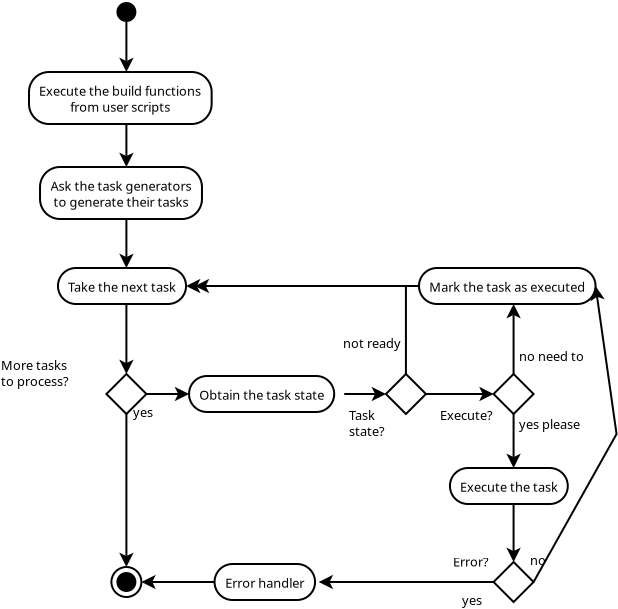 <?xml version="1.0" encoding="UTF-8"?>
<dia:diagram xmlns:dia="http://www.lysator.liu.se/~alla/dia/">
  <dia:layer name="Fondo" visible="true" active="true">
	<dia:object type="UML - State Term" version="0" id="O0">
	  <dia:attribute name="obj_pos">
		<dia:point val="21.52,2.9"/>
	  </dia:attribute>
	  <dia:attribute name="obj_bb">
		<dia:rectangle val="21.47,2.85;22.57,3.95"/>
	  </dia:attribute>
	  <dia:attribute name="meta">
		<dia:composite type="dict"/>
	  </dia:attribute>
	  <dia:attribute name="elem_corner">
		<dia:point val="21.52,2.9"/>
	  </dia:attribute>
	  <dia:attribute name="elem_width">
		<dia:real val="1"/>
	  </dia:attribute>
	  <dia:attribute name="elem_height">
		<dia:real val="1"/>
	  </dia:attribute>
	  <dia:attribute name="line_colour">
		<dia:color val="#000000"/>
	  </dia:attribute>
	  <dia:attribute name="fill_colour">
		<dia:color val="#ffffff"/>
	  </dia:attribute>
	  <dia:attribute name="is_final">
		<dia:boolean val="false"/>
	  </dia:attribute>
	</dia:object>
	<dia:object type="UML - State Term" version="0" id="O1">
	  <dia:attribute name="obj_pos">
		<dia:point val="21.27,31.15"/>
	  </dia:attribute>
	  <dia:attribute name="obj_bb">
		<dia:rectangle val="21.22,31.1;22.82,32.7"/>
	  </dia:attribute>
	  <dia:attribute name="meta">
		<dia:composite type="dict"/>
	  </dia:attribute>
	  <dia:attribute name="elem_corner">
		<dia:point val="21.27,31.15"/>
	  </dia:attribute>
	  <dia:attribute name="elem_width">
		<dia:real val="1.5"/>
	  </dia:attribute>
	  <dia:attribute name="elem_height">
		<dia:real val="1.5"/>
	  </dia:attribute>
	  <dia:attribute name="line_colour">
		<dia:color val="#000000"/>
	  </dia:attribute>
	  <dia:attribute name="fill_colour">
		<dia:color val="#ffffff"/>
	  </dia:attribute>
	  <dia:attribute name="is_final">
		<dia:boolean val="true"/>
	  </dia:attribute>
	</dia:object>
	<dia:object type="UML - Activity" version="0" id="O2">
	  <dia:attribute name="obj_pos">
		<dia:point val="17.15,6.4"/>
	  </dia:attribute>
	  <dia:attribute name="obj_bb">
		<dia:rectangle val="17.1,6.35;26.94,9.05"/>
	  </dia:attribute>
	  <dia:attribute name="meta">
		<dia:composite type="dict"/>
	  </dia:attribute>
	  <dia:attribute name="elem_corner">
		<dia:point val="17.15,6.4"/>
	  </dia:attribute>
	  <dia:attribute name="elem_width">
		<dia:real val="9.74"/>
	  </dia:attribute>
	  <dia:attribute name="elem_height">
		<dia:real val="2.6"/>
	  </dia:attribute>
	  <dia:attribute name="line_colour">
		<dia:color val="#000000"/>
	  </dia:attribute>
	  <dia:attribute name="fill_colour">
		<dia:color val="#ffffff"/>
	  </dia:attribute>
	  <dia:attribute name="text">
		<dia:composite type="text">
		  <dia:attribute name="string">
			<dia:string>#Execute the build functions
from user scripts#</dia:string>
		  </dia:attribute>
		  <dia:attribute name="font">
			<dia:font family="sans" style="0" name="Helvetica"/>
		  </dia:attribute>
		  <dia:attribute name="height">
			<dia:real val="0.8"/>
		  </dia:attribute>
		  <dia:attribute name="pos">
			<dia:point val="22.02,7.495"/>
		  </dia:attribute>
		  <dia:attribute name="color">
			<dia:color val="#000000"/>
		  </dia:attribute>
		  <dia:attribute name="alignment">
			<dia:enum val="1"/>
		  </dia:attribute>
		</dia:composite>
	  </dia:attribute>
	</dia:object>
	<dia:object type="UML - Activity" version="0" id="O3">
	  <dia:attribute name="obj_pos">
		<dia:point val="17.701,11.15"/>
	  </dia:attribute>
	  <dia:attribute name="obj_bb">
		<dia:rectangle val="17.651,11.1;26.389,13.8"/>
	  </dia:attribute>
	  <dia:attribute name="meta">
		<dia:composite type="dict"/>
	  </dia:attribute>
	  <dia:attribute name="elem_corner">
		<dia:point val="17.701,11.15"/>
	  </dia:attribute>
	  <dia:attribute name="elem_width">
		<dia:real val="8.637"/>
	  </dia:attribute>
	  <dia:attribute name="elem_height">
		<dia:real val="2.6"/>
	  </dia:attribute>
	  <dia:attribute name="line_colour">
		<dia:color val="#000000"/>
	  </dia:attribute>
	  <dia:attribute name="fill_colour">
		<dia:color val="#ffffff"/>
	  </dia:attribute>
	  <dia:attribute name="text">
		<dia:composite type="text">
		  <dia:attribute name="string">
			<dia:string>#Ask the task generators
to generate their tasks#</dia:string>
		  </dia:attribute>
		  <dia:attribute name="font">
			<dia:font family="sans" style="0" name="Helvetica"/>
		  </dia:attribute>
		  <dia:attribute name="height">
			<dia:real val="0.8"/>
		  </dia:attribute>
		  <dia:attribute name="pos">
			<dia:point val="22.02,12.245"/>
		  </dia:attribute>
		  <dia:attribute name="color">
			<dia:color val="#000000"/>
		  </dia:attribute>
		  <dia:attribute name="alignment">
			<dia:enum val="1"/>
		  </dia:attribute>
		</dia:composite>
	  </dia:attribute>
	</dia:object>
	<dia:object type="UML - Activity" version="0" id="O4">
	  <dia:attribute name="obj_pos">
		<dia:point val="18.598,16.2"/>
	  </dia:attribute>
	  <dia:attribute name="obj_bb">
		<dia:rectangle val="18.547,16.15;25.492,18.05"/>
	  </dia:attribute>
	  <dia:attribute name="meta">
		<dia:composite type="dict"/>
	  </dia:attribute>
	  <dia:attribute name="elem_corner">
		<dia:point val="18.598,16.2"/>
	  </dia:attribute>
	  <dia:attribute name="elem_width">
		<dia:real val="6.845"/>
	  </dia:attribute>
	  <dia:attribute name="elem_height">
		<dia:real val="1.8"/>
	  </dia:attribute>
	  <dia:attribute name="line_colour">
		<dia:color val="#000000"/>
	  </dia:attribute>
	  <dia:attribute name="fill_colour">
		<dia:color val="#ffffff"/>
	  </dia:attribute>
	  <dia:attribute name="text">
		<dia:composite type="text">
		  <dia:attribute name="string">
			<dia:string>#Take the next task#</dia:string>
		  </dia:attribute>
		  <dia:attribute name="font">
			<dia:font family="sans" style="0" name="Helvetica"/>
		  </dia:attribute>
		  <dia:attribute name="height">
			<dia:real val="0.8"/>
		  </dia:attribute>
		  <dia:attribute name="pos">
			<dia:point val="22.02,17.295"/>
		  </dia:attribute>
		  <dia:attribute name="color">
			<dia:color val="#000000"/>
		  </dia:attribute>
		  <dia:attribute name="alignment">
			<dia:enum val="1"/>
		  </dia:attribute>
		</dia:composite>
	  </dia:attribute>
	</dia:object>
	<dia:object type="UML - Branch" version="0" id="O5">
	  <dia:attribute name="obj_pos">
		<dia:point val="21.02,21.5"/>
	  </dia:attribute>
	  <dia:attribute name="obj_bb">
		<dia:rectangle val="20.949,21.429;23.091,23.571"/>
	  </dia:attribute>
	  <dia:attribute name="meta">
		<dia:composite type="dict"/>
	  </dia:attribute>
	  <dia:attribute name="elem_corner">
		<dia:point val="21.02,21.5"/>
	  </dia:attribute>
	  <dia:attribute name="elem_width">
		<dia:real val="2"/>
	  </dia:attribute>
	  <dia:attribute name="elem_height">
		<dia:real val="2"/>
	  </dia:attribute>
	  <dia:attribute name="line_colour">
		<dia:color val="#000000"/>
	  </dia:attribute>
	  <dia:attribute name="fill_colour">
		<dia:color val="#ffffff"/>
	  </dia:attribute>
	</dia:object>
	<dia:object type="UML - Activity" version="0" id="O6">
	  <dia:attribute name="obj_pos">
		<dia:point val="25.152,21.6"/>
	  </dia:attribute>
	  <dia:attribute name="obj_bb">
		<dia:rectangle val="25.102,21.55;32.962,23.45"/>
	  </dia:attribute>
	  <dia:attribute name="meta">
		<dia:composite type="dict"/>
	  </dia:attribute>
	  <dia:attribute name="elem_corner">
		<dia:point val="25.152,21.6"/>
	  </dia:attribute>
	  <dia:attribute name="elem_width">
		<dia:real val="7.76"/>
	  </dia:attribute>
	  <dia:attribute name="elem_height">
		<dia:real val="1.8"/>
	  </dia:attribute>
	  <dia:attribute name="line_colour">
		<dia:color val="#000000"/>
	  </dia:attribute>
	  <dia:attribute name="fill_colour">
		<dia:color val="#ffffff"/>
	  </dia:attribute>
	  <dia:attribute name="text">
		<dia:composite type="text">
		  <dia:attribute name="string">
			<dia:string>#Obtain the task state#</dia:string>
		  </dia:attribute>
		  <dia:attribute name="font">
			<dia:font family="sans" style="0" name="Helvetica"/>
		  </dia:attribute>
		  <dia:attribute name="height">
			<dia:real val="0.8"/>
		  </dia:attribute>
		  <dia:attribute name="pos">
			<dia:point val="29.032,22.695"/>
		  </dia:attribute>
		  <dia:attribute name="color">
			<dia:color val="#000000"/>
		  </dia:attribute>
		  <dia:attribute name="alignment">
			<dia:enum val="1"/>
		  </dia:attribute>
		</dia:composite>
	  </dia:attribute>
	</dia:object>
	<dia:object type="UML - Branch" version="0" id="O7">
	  <dia:attribute name="obj_pos">
		<dia:point val="34.996,21.5"/>
	  </dia:attribute>
	  <dia:attribute name="obj_bb">
		<dia:rectangle val="34.925,21.429;37.066,23.571"/>
	  </dia:attribute>
	  <dia:attribute name="meta">
		<dia:composite type="dict"/>
	  </dia:attribute>
	  <dia:attribute name="elem_corner">
		<dia:point val="34.996,21.5"/>
	  </dia:attribute>
	  <dia:attribute name="elem_width">
		<dia:real val="2"/>
	  </dia:attribute>
	  <dia:attribute name="elem_height">
		<dia:real val="2"/>
	  </dia:attribute>
	  <dia:attribute name="line_colour">
		<dia:color val="#000000"/>
	  </dia:attribute>
	  <dia:attribute name="fill_colour">
		<dia:color val="#ffffff"/>
	  </dia:attribute>
	</dia:object>
	<dia:object type="Standard - Text" version="1" id="O8">
	  <dia:attribute name="obj_pos">
		<dia:point val="32.85,20.2"/>
	  </dia:attribute>
	  <dia:attribute name="obj_bb">
		<dia:rectangle val="32.85,19.605;35.922,20.352"/>
	  </dia:attribute>
	  <dia:attribute name="text">
		<dia:composite type="text">
		  <dia:attribute name="string">
			<dia:string>#not ready#</dia:string>
		  </dia:attribute>
		  <dia:attribute name="font">
			<dia:font family="sans" style="0" name="Helvetica"/>
		  </dia:attribute>
		  <dia:attribute name="height">
			<dia:real val="0.8"/>
		  </dia:attribute>
		  <dia:attribute name="pos">
			<dia:point val="32.85,20.2"/>
		  </dia:attribute>
		  <dia:attribute name="color">
			<dia:color val="#000000"/>
		  </dia:attribute>
		  <dia:attribute name="alignment">
			<dia:enum val="0"/>
		  </dia:attribute>
		</dia:composite>
	  </dia:attribute>
	  <dia:attribute name="valign">
		<dia:enum val="3"/>
	  </dia:attribute>
	</dia:object>
	<dia:object type="UML - Activity" version="0" id="O9">
	  <dia:attribute name="obj_pos">
		<dia:point val="36.65,16.2"/>
	  </dia:attribute>
	  <dia:attribute name="obj_bb">
		<dia:rectangle val="36.6,16.15;46.157,18.05"/>
	  </dia:attribute>
	  <dia:attribute name="meta">
		<dia:composite type="dict"/>
	  </dia:attribute>
	  <dia:attribute name="elem_corner">
		<dia:point val="36.65,16.2"/>
	  </dia:attribute>
	  <dia:attribute name="elem_width">
		<dia:real val="9.457"/>
	  </dia:attribute>
	  <dia:attribute name="elem_height">
		<dia:real val="1.8"/>
	  </dia:attribute>
	  <dia:attribute name="line_colour">
		<dia:color val="#000000"/>
	  </dia:attribute>
	  <dia:attribute name="fill_colour">
		<dia:color val="#ffffff"/>
	  </dia:attribute>
	  <dia:attribute name="text">
		<dia:composite type="text">
		  <dia:attribute name="string">
			<dia:string>#Mark the task as executed#</dia:string>
		  </dia:attribute>
		  <dia:attribute name="font">
			<dia:font family="sans" style="0" name="Helvetica"/>
		  </dia:attribute>
		  <dia:attribute name="height">
			<dia:real val="0.8"/>
		  </dia:attribute>
		  <dia:attribute name="pos">
			<dia:point val="41.379,17.295"/>
		  </dia:attribute>
		  <dia:attribute name="color">
			<dia:color val="#000000"/>
		  </dia:attribute>
		  <dia:attribute name="alignment">
			<dia:enum val="1"/>
		  </dia:attribute>
		</dia:composite>
	  </dia:attribute>
	</dia:object>
	<dia:object type="UML - Branch" version="0" id="O10">
	  <dia:attribute name="obj_pos">
		<dia:point val="40.379,21.5"/>
	  </dia:attribute>
	  <dia:attribute name="obj_bb">
		<dia:rectangle val="40.308,21.429;42.45,23.571"/>
	  </dia:attribute>
	  <dia:attribute name="meta">
		<dia:composite type="dict"/>
	  </dia:attribute>
	  <dia:attribute name="elem_corner">
		<dia:point val="40.379,21.5"/>
	  </dia:attribute>
	  <dia:attribute name="elem_width">
		<dia:real val="2"/>
	  </dia:attribute>
	  <dia:attribute name="elem_height">
		<dia:real val="2"/>
	  </dia:attribute>
	  <dia:attribute name="line_colour">
		<dia:color val="#000000"/>
	  </dia:attribute>
	  <dia:attribute name="fill_colour">
		<dia:color val="#ffffff"/>
	  </dia:attribute>
	</dia:object>
	<dia:object type="UML - Activity" version="0" id="O11">
	  <dia:attribute name="obj_pos">
		<dia:point val="38.197,26.2"/>
	  </dia:attribute>
	  <dia:attribute name="obj_bb">
		<dia:rectangle val="38.148,26.15;44.61,28.05"/>
	  </dia:attribute>
	  <dia:attribute name="meta">
		<dia:composite type="dict"/>
	  </dia:attribute>
	  <dia:attribute name="elem_corner">
		<dia:point val="38.197,26.2"/>
	  </dia:attribute>
	  <dia:attribute name="elem_width">
		<dia:real val="6.362"/>
	  </dia:attribute>
	  <dia:attribute name="elem_height">
		<dia:real val="1.8"/>
	  </dia:attribute>
	  <dia:attribute name="line_colour">
		<dia:color val="#000000"/>
	  </dia:attribute>
	  <dia:attribute name="fill_colour">
		<dia:color val="#ffffff"/>
	  </dia:attribute>
	  <dia:attribute name="text">
		<dia:composite type="text">
		  <dia:attribute name="string">
			<dia:string>#Execute the task#</dia:string>
		  </dia:attribute>
		  <dia:attribute name="font">
			<dia:font family="sans" style="0" name="Helvetica"/>
		  </dia:attribute>
		  <dia:attribute name="height">
			<dia:real val="0.8"/>
		  </dia:attribute>
		  <dia:attribute name="pos">
			<dia:point val="41.379,27.295"/>
		  </dia:attribute>
		  <dia:attribute name="color">
			<dia:color val="#000000"/>
		  </dia:attribute>
		  <dia:attribute name="alignment">
			<dia:enum val="1"/>
		  </dia:attribute>
		</dia:composite>
	  </dia:attribute>
	</dia:object>
	<dia:object type="UML - Branch" version="0" id="O12">
	  <dia:attribute name="obj_pos">
		<dia:point val="40.379,30.9"/>
	  </dia:attribute>
	  <dia:attribute name="obj_bb">
		<dia:rectangle val="40.308,30.829;42.45,32.971"/>
	  </dia:attribute>
	  <dia:attribute name="meta">
		<dia:composite type="dict"/>
	  </dia:attribute>
	  <dia:attribute name="elem_corner">
		<dia:point val="40.379,30.9"/>
	  </dia:attribute>
	  <dia:attribute name="elem_width">
		<dia:real val="2"/>
	  </dia:attribute>
	  <dia:attribute name="elem_height">
		<dia:real val="2"/>
	  </dia:attribute>
	  <dia:attribute name="line_colour">
		<dia:color val="#000000"/>
	  </dia:attribute>
	  <dia:attribute name="fill_colour">
		<dia:color val="#ffffff"/>
	  </dia:attribute>
	</dia:object>
	<dia:object type="UML - Activity" version="0" id="O13">
	  <dia:attribute name="obj_pos">
		<dia:point val="26.428,31"/>
	  </dia:attribute>
	  <dia:attribute name="obj_bb">
		<dia:rectangle val="26.378,30.95;31.686,32.85"/>
	  </dia:attribute>
	  <dia:attribute name="meta">
		<dia:composite type="dict"/>
	  </dia:attribute>
	  <dia:attribute name="elem_corner">
		<dia:point val="26.428,31"/>
	  </dia:attribute>
	  <dia:attribute name="elem_width">
		<dia:real val="5.208"/>
	  </dia:attribute>
	  <dia:attribute name="elem_height">
		<dia:real val="1.8"/>
	  </dia:attribute>
	  <dia:attribute name="line_colour">
		<dia:color val="#000000"/>
	  </dia:attribute>
	  <dia:attribute name="fill_colour">
		<dia:color val="#ffffff"/>
	  </dia:attribute>
	  <dia:attribute name="text">
		<dia:composite type="text">
		  <dia:attribute name="string">
			<dia:string>#Error handler#</dia:string>
		  </dia:attribute>
		  <dia:attribute name="font">
			<dia:font family="sans" style="0" name="Helvetica"/>
		  </dia:attribute>
		  <dia:attribute name="height">
			<dia:real val="0.8"/>
		  </dia:attribute>
		  <dia:attribute name="pos">
			<dia:point val="29.032,32.095"/>
		  </dia:attribute>
		  <dia:attribute name="color">
			<dia:color val="#000000"/>
		  </dia:attribute>
		  <dia:attribute name="alignment">
			<dia:enum val="1"/>
		  </dia:attribute>
		</dia:composite>
	  </dia:attribute>
	</dia:object>
	<dia:object type="Standard - Text" version="1" id="O14">
	  <dia:attribute name="obj_pos">
		<dia:point val="38.35,31.125"/>
	  </dia:attribute>
	  <dia:attribute name="obj_bb">
		<dia:rectangle val="38.35,30.53;40.25,31.277"/>
	  </dia:attribute>
	  <dia:attribute name="text">
		<dia:composite type="text">
		  <dia:attribute name="string">
			<dia:string>#Error?#</dia:string>
		  </dia:attribute>
		  <dia:attribute name="font">
			<dia:font family="sans" style="0" name="Helvetica"/>
		  </dia:attribute>
		  <dia:attribute name="height">
			<dia:real val="0.8"/>
		  </dia:attribute>
		  <dia:attribute name="pos">
			<dia:point val="38.35,31.125"/>
		  </dia:attribute>
		  <dia:attribute name="color">
			<dia:color val="#000000"/>
		  </dia:attribute>
		  <dia:attribute name="alignment">
			<dia:enum val="0"/>
		  </dia:attribute>
		</dia:composite>
	  </dia:attribute>
	  <dia:attribute name="valign">
		<dia:enum val="3"/>
	  </dia:attribute>
	</dia:object>
	<dia:object type="Standard - Line" version="0" id="O15">
	  <dia:attribute name="obj_pos">
		<dia:point val="22.02,3.9"/>
	  </dia:attribute>
	  <dia:attribute name="obj_bb">
		<dia:rectangle val="21.658,3.85;22.382,6.512"/>
	  </dia:attribute>
	  <dia:attribute name="conn_endpoints">
		<dia:point val="22.02,3.9"/>
		<dia:point val="22.02,6.4"/>
	  </dia:attribute>
	  <dia:attribute name="numcp">
		<dia:int val="1"/>
	  </dia:attribute>
	  <dia:attribute name="end_arrow">
		<dia:enum val="22"/>
	  </dia:attribute>
	  <dia:attribute name="end_arrow_length">
		<dia:real val="0.5"/>
	  </dia:attribute>
	  <dia:attribute name="end_arrow_width">
		<dia:real val="0.5"/>
	  </dia:attribute>
	  <dia:connections>
		<dia:connection handle="0" to="O0" connection="6"/>
		<dia:connection handle="1" to="O2" connection="1"/>
	  </dia:connections>
	</dia:object>
	<dia:object type="Standard - Line" version="0" id="O16">
	  <dia:attribute name="obj_pos">
		<dia:point val="22.02,9"/>
	  </dia:attribute>
	  <dia:attribute name="obj_bb">
		<dia:rectangle val="21.658,8.95;22.382,11.262"/>
	  </dia:attribute>
	  <dia:attribute name="conn_endpoints">
		<dia:point val="22.02,9"/>
		<dia:point val="22.02,11.15"/>
	  </dia:attribute>
	  <dia:attribute name="numcp">
		<dia:int val="1"/>
	  </dia:attribute>
	  <dia:attribute name="end_arrow">
		<dia:enum val="22"/>
	  </dia:attribute>
	  <dia:attribute name="end_arrow_length">
		<dia:real val="0.5"/>
	  </dia:attribute>
	  <dia:attribute name="end_arrow_width">
		<dia:real val="0.5"/>
	  </dia:attribute>
	  <dia:connections>
		<dia:connection handle="0" to="O2" connection="6"/>
		<dia:connection handle="1" to="O3" connection="1"/>
	  </dia:connections>
	</dia:object>
	<dia:object type="Standard - Line" version="0" id="O17">
	  <dia:attribute name="obj_pos">
		<dia:point val="22.02,13.75"/>
	  </dia:attribute>
	  <dia:attribute name="obj_bb">
		<dia:rectangle val="21.658,13.7;22.382,16.312"/>
	  </dia:attribute>
	  <dia:attribute name="conn_endpoints">
		<dia:point val="22.02,13.75"/>
		<dia:point val="22.02,16.2"/>
	  </dia:attribute>
	  <dia:attribute name="numcp">
		<dia:int val="1"/>
	  </dia:attribute>
	  <dia:attribute name="end_arrow">
		<dia:enum val="22"/>
	  </dia:attribute>
	  <dia:attribute name="end_arrow_length">
		<dia:real val="0.5"/>
	  </dia:attribute>
	  <dia:attribute name="end_arrow_width">
		<dia:real val="0.5"/>
	  </dia:attribute>
	  <dia:connections>
		<dia:connection handle="0" to="O3" connection="6"/>
		<dia:connection handle="1" to="O4" connection="1"/>
	  </dia:connections>
	</dia:object>
	<dia:object type="Standard - Line" version="0" id="O18">
	  <dia:attribute name="obj_pos">
		<dia:point val="22.02,18"/>
	  </dia:attribute>
	  <dia:attribute name="obj_bb">
		<dia:rectangle val="21.658,17.95;22.382,21.612"/>
	  </dia:attribute>
	  <dia:attribute name="conn_endpoints">
		<dia:point val="22.02,18"/>
		<dia:point val="22.02,21.5"/>
	  </dia:attribute>
	  <dia:attribute name="numcp">
		<dia:int val="1"/>
	  </dia:attribute>
	  <dia:attribute name="end_arrow">
		<dia:enum val="22"/>
	  </dia:attribute>
	  <dia:attribute name="end_arrow_length">
		<dia:real val="0.5"/>
	  </dia:attribute>
	  <dia:attribute name="end_arrow_width">
		<dia:real val="0.5"/>
	  </dia:attribute>
	  <dia:connections>
		<dia:connection handle="0" to="O4" connection="6"/>
		<dia:connection handle="1" to="O5" connection="1"/>
	  </dia:connections>
	</dia:object>
	<dia:object type="Standard - Line" version="0" id="O19">
	  <dia:attribute name="obj_pos">
		<dia:point val="23.02,22.5"/>
	  </dia:attribute>
	  <dia:attribute name="obj_bb">
		<dia:rectangle val="22.97,22.138;25.264,22.862"/>
	  </dia:attribute>
	  <dia:attribute name="conn_endpoints">
		<dia:point val="23.02,22.5"/>
		<dia:point val="25.152,22.5"/>
	  </dia:attribute>
	  <dia:attribute name="numcp">
		<dia:int val="1"/>
	  </dia:attribute>
	  <dia:attribute name="end_arrow">
		<dia:enum val="22"/>
	  </dia:attribute>
	  <dia:attribute name="end_arrow_length">
		<dia:real val="0.5"/>
	  </dia:attribute>
	  <dia:attribute name="end_arrow_width">
		<dia:real val="0.5"/>
	  </dia:attribute>
	  <dia:connections>
		<dia:connection handle="0" to="O5" connection="2"/>
		<dia:connection handle="1" to="O6" connection="3"/>
	  </dia:connections>
	</dia:object>
	<dia:object type="Standard - Line" version="0" id="O20">
	  <dia:attribute name="obj_pos">
		<dia:point val="22.02,23.5"/>
	  </dia:attribute>
	  <dia:attribute name="obj_bb">
		<dia:rectangle val="21.658,23.45;22.382,31.262"/>
	  </dia:attribute>
	  <dia:attribute name="conn_endpoints">
		<dia:point val="22.02,23.5"/>
		<dia:point val="22.02,31.15"/>
	  </dia:attribute>
	  <dia:attribute name="numcp">
		<dia:int val="1"/>
	  </dia:attribute>
	  <dia:attribute name="end_arrow">
		<dia:enum val="22"/>
	  </dia:attribute>
	  <dia:attribute name="end_arrow_length">
		<dia:real val="0.5"/>
	  </dia:attribute>
	  <dia:attribute name="end_arrow_width">
		<dia:real val="0.5"/>
	  </dia:attribute>
	  <dia:connections>
		<dia:connection handle="0" to="O5" connection="3"/>
		<dia:connection handle="1" to="O1" connection="1"/>
	  </dia:connections>
	</dia:object>
	<dia:object type="Standard - Text" version="1" id="O21">
	  <dia:attribute name="obj_pos">
		<dia:point val="15.75,21.3"/>
	  </dia:attribute>
	  <dia:attribute name="obj_bb">
		<dia:rectangle val="15.75,20.705;19.395,22.253"/>
	  </dia:attribute>
	  <dia:attribute name="text">
		<dia:composite type="text">
		  <dia:attribute name="string">
			<dia:string>#More tasks
to process?#</dia:string>
		  </dia:attribute>
		  <dia:attribute name="font">
			<dia:font family="sans" style="0" name="Helvetica"/>
		  </dia:attribute>
		  <dia:attribute name="height">
			<dia:real val="0.8"/>
		  </dia:attribute>
		  <dia:attribute name="pos">
			<dia:point val="15.75,21.3"/>
		  </dia:attribute>
		  <dia:attribute name="color">
			<dia:color val="#000000"/>
		  </dia:attribute>
		  <dia:attribute name="alignment">
			<dia:enum val="0"/>
		  </dia:attribute>
		</dia:composite>
	  </dia:attribute>
	  <dia:attribute name="valign">
		<dia:enum val="3"/>
	  </dia:attribute>
	</dia:object>
	<dia:object type="Standard - Text" version="1" id="O22">
	  <dia:attribute name="obj_pos">
		<dia:point val="22.35,23.65"/>
	  </dia:attribute>
	  <dia:attribute name="obj_bb">
		<dia:rectangle val="22.35,23.055;23.457,23.802"/>
	  </dia:attribute>
	  <dia:attribute name="text">
		<dia:composite type="text">
		  <dia:attribute name="string">
			<dia:string>#yes#</dia:string>
		  </dia:attribute>
		  <dia:attribute name="font">
			<dia:font family="sans" style="0" name="Helvetica"/>
		  </dia:attribute>
		  <dia:attribute name="height">
			<dia:real val="0.8"/>
		  </dia:attribute>
		  <dia:attribute name="pos">
			<dia:point val="22.35,23.65"/>
		  </dia:attribute>
		  <dia:attribute name="color">
			<dia:color val="#000000"/>
		  </dia:attribute>
		  <dia:attribute name="alignment">
			<dia:enum val="0"/>
		  </dia:attribute>
		</dia:composite>
	  </dia:attribute>
	  <dia:attribute name="valign">
		<dia:enum val="3"/>
	  </dia:attribute>
	</dia:object>
	<dia:object type="Standard - Text" version="1" id="O23">
	  <dia:attribute name="obj_pos">
		<dia:point val="33.15,23.8"/>
	  </dia:attribute>
	  <dia:attribute name="obj_bb">
		<dia:rectangle val="33.15,23.205;35.11,24.753"/>
	  </dia:attribute>
	  <dia:attribute name="text">
		<dia:composite type="text">
		  <dia:attribute name="string">
			<dia:string>#Task
state?#</dia:string>
		  </dia:attribute>
		  <dia:attribute name="font">
			<dia:font family="sans" style="0" name="Helvetica"/>
		  </dia:attribute>
		  <dia:attribute name="height">
			<dia:real val="0.8"/>
		  </dia:attribute>
		  <dia:attribute name="pos">
			<dia:point val="33.15,23.8"/>
		  </dia:attribute>
		  <dia:attribute name="color">
			<dia:color val="#000000"/>
		  </dia:attribute>
		  <dia:attribute name="alignment">
			<dia:enum val="0"/>
		  </dia:attribute>
		</dia:composite>
	  </dia:attribute>
	  <dia:attribute name="valign">
		<dia:enum val="3"/>
	  </dia:attribute>
	</dia:object>
	<dia:object type="Standard - Line" version="0" id="O24">
	  <dia:attribute name="obj_pos">
		<dia:point val="40.379,31.9"/>
	  </dia:attribute>
	  <dia:attribute name="obj_bb">
		<dia:rectangle val="31.524,31.538;40.429,32.262"/>
	  </dia:attribute>
	  <dia:attribute name="conn_endpoints">
		<dia:point val="40.379,31.9"/>
		<dia:point val="31.636,31.9"/>
	  </dia:attribute>
	  <dia:attribute name="numcp">
		<dia:int val="1"/>
	  </dia:attribute>
	  <dia:attribute name="end_arrow">
		<dia:enum val="22"/>
	  </dia:attribute>
	  <dia:attribute name="end_arrow_length">
		<dia:real val="0.5"/>
	  </dia:attribute>
	  <dia:attribute name="end_arrow_width">
		<dia:real val="0.5"/>
	  </dia:attribute>
	  <dia:connections>
		<dia:connection handle="0" to="O12" connection="0"/>
		<dia:connection handle="1" to="O13" connection="4"/>
	  </dia:connections>
	</dia:object>
	<dia:object type="Standard - Line" version="0" id="O25">
	  <dia:attribute name="obj_pos">
		<dia:point val="26.428,31.9"/>
	  </dia:attribute>
	  <dia:attribute name="obj_bb">
		<dia:rectangle val="22.658,31.538;26.479,32.262"/>
	  </dia:attribute>
	  <dia:attribute name="conn_endpoints">
		<dia:point val="26.428,31.9"/>
		<dia:point val="22.77,31.9"/>
	  </dia:attribute>
	  <dia:attribute name="numcp">
		<dia:int val="1"/>
	  </dia:attribute>
	  <dia:attribute name="end_arrow">
		<dia:enum val="22"/>
	  </dia:attribute>
	  <dia:attribute name="end_arrow_length">
		<dia:real val="0.5"/>
	  </dia:attribute>
	  <dia:attribute name="end_arrow_width">
		<dia:real val="0.5"/>
	  </dia:attribute>
	  <dia:connections>
		<dia:connection handle="0" to="O13" connection="3"/>
		<dia:connection handle="1" to="O1" connection="4"/>
	  </dia:connections>
	</dia:object>
	<dia:object type="Standard - Line" version="0" id="O26">
	  <dia:attribute name="obj_pos">
		<dia:point val="41.379,28"/>
	  </dia:attribute>
	  <dia:attribute name="obj_bb">
		<dia:rectangle val="41.017,27.95;41.741,31.012"/>
	  </dia:attribute>
	  <dia:attribute name="conn_endpoints">
		<dia:point val="41.379,28"/>
		<dia:point val="41.379,30.9"/>
	  </dia:attribute>
	  <dia:attribute name="numcp">
		<dia:int val="1"/>
	  </dia:attribute>
	  <dia:attribute name="end_arrow">
		<dia:enum val="22"/>
	  </dia:attribute>
	  <dia:attribute name="end_arrow_length">
		<dia:real val="0.5"/>
	  </dia:attribute>
	  <dia:attribute name="end_arrow_width">
		<dia:real val="0.5"/>
	  </dia:attribute>
	  <dia:connections>
		<dia:connection handle="0" to="O11" connection="6"/>
		<dia:connection handle="1" to="O12" connection="1"/>
	  </dia:connections>
	</dia:object>
	<dia:object type="Standard - Text" version="1" id="O27">
	  <dia:attribute name="obj_pos">
		<dia:point val="42.2,31.05"/>
	  </dia:attribute>
	  <dia:attribute name="obj_bb">
		<dia:rectangle val="42.2,30.455;42.998,31.203"/>
	  </dia:attribute>
	  <dia:attribute name="text">
		<dia:composite type="text">
		  <dia:attribute name="string">
			<dia:string>#no#</dia:string>
		  </dia:attribute>
		  <dia:attribute name="font">
			<dia:font family="sans" style="0" name="Helvetica"/>
		  </dia:attribute>
		  <dia:attribute name="height">
			<dia:real val="0.8"/>
		  </dia:attribute>
		  <dia:attribute name="pos">
			<dia:point val="42.2,31.05"/>
		  </dia:attribute>
		  <dia:attribute name="color">
			<dia:color val="#000000"/>
		  </dia:attribute>
		  <dia:attribute name="alignment">
			<dia:enum val="0"/>
		  </dia:attribute>
		</dia:composite>
	  </dia:attribute>
	  <dia:attribute name="valign">
		<dia:enum val="3"/>
	  </dia:attribute>
	</dia:object>
	<dia:object type="Standard - Text" version="1" id="O28">
	  <dia:attribute name="obj_pos">
		<dia:point val="38.8,33.05"/>
	  </dia:attribute>
	  <dia:attribute name="obj_bb">
		<dia:rectangle val="38.8,32.455;39.907,33.203"/>
	  </dia:attribute>
	  <dia:attribute name="text">
		<dia:composite type="text">
		  <dia:attribute name="string">
			<dia:string>#yes#</dia:string>
		  </dia:attribute>
		  <dia:attribute name="font">
			<dia:font family="sans" style="0" name="Helvetica"/>
		  </dia:attribute>
		  <dia:attribute name="height">
			<dia:real val="0.8"/>
		  </dia:attribute>
		  <dia:attribute name="pos">
			<dia:point val="38.8,33.05"/>
		  </dia:attribute>
		  <dia:attribute name="color">
			<dia:color val="#000000"/>
		  </dia:attribute>
		  <dia:attribute name="alignment">
			<dia:enum val="0"/>
		  </dia:attribute>
		</dia:composite>
	  </dia:attribute>
	  <dia:attribute name="valign">
		<dia:enum val="3"/>
	  </dia:attribute>
	</dia:object>
	<dia:object type="Standard - Line" version="0" id="O29">
	  <dia:attribute name="obj_pos">
		<dia:point val="36.65,17.1"/>
	  </dia:attribute>
	  <dia:attribute name="obj_bb">
		<dia:rectangle val="25.331,16.738;36.7,17.462"/>
	  </dia:attribute>
	  <dia:attribute name="conn_endpoints">
		<dia:point val="36.65,17.1"/>
		<dia:point val="25.442,17.1"/>
	  </dia:attribute>
	  <dia:attribute name="numcp">
		<dia:int val="1"/>
	  </dia:attribute>
	  <dia:attribute name="end_arrow">
		<dia:enum val="22"/>
	  </dia:attribute>
	  <dia:attribute name="end_arrow_length">
		<dia:real val="0.5"/>
	  </dia:attribute>
	  <dia:attribute name="end_arrow_width">
		<dia:real val="0.5"/>
	  </dia:attribute>
	  <dia:connections>
		<dia:connection handle="0" to="O9" connection="3"/>
		<dia:connection handle="1" to="O4" connection="4"/>
	  </dia:connections>
	</dia:object>
	<dia:object type="Standard - ZigZagLine" version="1" id="O30">
	  <dia:attribute name="obj_pos">
		<dia:point val="35.996,21.5"/>
	  </dia:attribute>
	  <dia:attribute name="obj_bb">
		<dia:rectangle val="25.331,16.738;36.046,21.55"/>
	  </dia:attribute>
	  <dia:attribute name="orth_points">
		<dia:point val="35.996,21.5"/>
		<dia:point val="35.996,17.1"/>
		<dia:point val="25.442,17.1"/>
	  </dia:attribute>
	  <dia:attribute name="orth_orient">
		<dia:enum val="1"/>
		<dia:enum val="0"/>
	  </dia:attribute>
	  <dia:attribute name="autorouting">
		<dia:boolean val="true"/>
	  </dia:attribute>
	  <dia:attribute name="end_arrow">
		<dia:enum val="22"/>
	  </dia:attribute>
	  <dia:attribute name="end_arrow_length">
		<dia:real val="0.5"/>
	  </dia:attribute>
	  <dia:attribute name="end_arrow_width">
		<dia:real val="0.5"/>
	  </dia:attribute>
	  <dia:connections>
		<dia:connection handle="0" to="O7" connection="1"/>
		<dia:connection handle="1" to="O4" connection="4"/>
	  </dia:connections>
	</dia:object>
	<dia:object type="Standard - Line" version="0" id="O31">
	  <dia:attribute name="obj_pos">
		<dia:point val="41.379,21.5"/>
	  </dia:attribute>
	  <dia:attribute name="obj_bb">
		<dia:rectangle val="41.017,17.888;41.741,21.55"/>
	  </dia:attribute>
	  <dia:attribute name="conn_endpoints">
		<dia:point val="41.379,21.5"/>
		<dia:point val="41.379,18"/>
	  </dia:attribute>
	  <dia:attribute name="numcp">
		<dia:int val="1"/>
	  </dia:attribute>
	  <dia:attribute name="end_arrow">
		<dia:enum val="22"/>
	  </dia:attribute>
	  <dia:attribute name="end_arrow_length">
		<dia:real val="0.5"/>
	  </dia:attribute>
	  <dia:attribute name="end_arrow_width">
		<dia:real val="0.5"/>
	  </dia:attribute>
	  <dia:connections>
		<dia:connection handle="0" to="O10" connection="1"/>
		<dia:connection handle="1" to="O9" connection="6"/>
	  </dia:connections>
	</dia:object>
	<dia:object type="Standard - Line" version="0" id="O32">
	  <dia:attribute name="obj_pos">
		<dia:point val="32.912,22.5"/>
	  </dia:attribute>
	  <dia:attribute name="obj_bb">
		<dia:rectangle val="32.862,22.138;35.108,22.862"/>
	  </dia:attribute>
	  <dia:attribute name="conn_endpoints">
		<dia:point val="32.912,22.5"/>
		<dia:point val="34.996,22.5"/>
	  </dia:attribute>
	  <dia:attribute name="numcp">
		<dia:int val="1"/>
	  </dia:attribute>
	  <dia:attribute name="end_arrow">
		<dia:enum val="22"/>
	  </dia:attribute>
	  <dia:attribute name="end_arrow_length">
		<dia:real val="0.5"/>
	  </dia:attribute>
	  <dia:attribute name="end_arrow_width">
		<dia:real val="0.5"/>
	  </dia:attribute>
	  <dia:connections>
		<dia:connection handle="0" to="O6" connection="4"/>
		<dia:connection handle="1" to="O7" connection="0"/>
	  </dia:connections>
	</dia:object>
	<dia:object type="Standard - Line" version="0" id="O33">
	  <dia:attribute name="obj_pos">
		<dia:point val="36.996,22.5"/>
	  </dia:attribute>
	  <dia:attribute name="obj_bb">
		<dia:rectangle val="36.946,22.138;40.491,22.862"/>
	  </dia:attribute>
	  <dia:attribute name="conn_endpoints">
		<dia:point val="36.996,22.5"/>
		<dia:point val="40.379,22.5"/>
	  </dia:attribute>
	  <dia:attribute name="numcp">
		<dia:int val="1"/>
	  </dia:attribute>
	  <dia:attribute name="end_arrow">
		<dia:enum val="22"/>
	  </dia:attribute>
	  <dia:attribute name="end_arrow_length">
		<dia:real val="0.5"/>
	  </dia:attribute>
	  <dia:attribute name="end_arrow_width">
		<dia:real val="0.5"/>
	  </dia:attribute>
	  <dia:connections>
		<dia:connection handle="0" to="O7" connection="2"/>
		<dia:connection handle="1" to="O10" connection="0"/>
	  </dia:connections>
	</dia:object>
	<dia:object type="Standard - Text" version="1" id="O34">
	  <dia:attribute name="obj_pos">
		<dia:point val="37.7,23.8"/>
	  </dia:attribute>
	  <dia:attribute name="obj_bb">
		<dia:rectangle val="37.7,23.205;40.602,23.953"/>
	  </dia:attribute>
	  <dia:attribute name="text">
		<dia:composite type="text">
		  <dia:attribute name="string">
			<dia:string>#Execute?#</dia:string>
		  </dia:attribute>
		  <dia:attribute name="font">
			<dia:font family="sans" style="0" name="Helvetica"/>
		  </dia:attribute>
		  <dia:attribute name="height">
			<dia:real val="0.8"/>
		  </dia:attribute>
		  <dia:attribute name="pos">
			<dia:point val="37.7,23.8"/>
		  </dia:attribute>
		  <dia:attribute name="color">
			<dia:color val="#000000"/>
		  </dia:attribute>
		  <dia:attribute name="alignment">
			<dia:enum val="0"/>
		  </dia:attribute>
		</dia:composite>
	  </dia:attribute>
	  <dia:attribute name="valign">
		<dia:enum val="3"/>
	  </dia:attribute>
	</dia:object>
	<dia:object type="Standard - Text" version="1" id="O35">
	  <dia:attribute name="obj_pos">
		<dia:point val="41.65,20.85"/>
	  </dia:attribute>
	  <dia:attribute name="obj_bb">
		<dia:rectangle val="41.65,20.255;45.097,21.003"/>
	  </dia:attribute>
	  <dia:attribute name="text">
		<dia:composite type="text">
		  <dia:attribute name="string">
			<dia:string>#no need to#</dia:string>
		  </dia:attribute>
		  <dia:attribute name="font">
			<dia:font family="sans" style="0" name="Helvetica"/>
		  </dia:attribute>
		  <dia:attribute name="height">
			<dia:real val="0.8"/>
		  </dia:attribute>
		  <dia:attribute name="pos">
			<dia:point val="41.65,20.85"/>
		  </dia:attribute>
		  <dia:attribute name="color">
			<dia:color val="#000000"/>
		  </dia:attribute>
		  <dia:attribute name="alignment">
			<dia:enum val="0"/>
		  </dia:attribute>
		</dia:composite>
	  </dia:attribute>
	  <dia:attribute name="valign">
		<dia:enum val="3"/>
	  </dia:attribute>
	</dia:object>
	<dia:object type="Standard - Text" version="1" id="O36">
	  <dia:attribute name="obj_pos">
		<dia:point val="41.65,24.25"/>
	  </dia:attribute>
	  <dia:attribute name="obj_bb">
		<dia:rectangle val="41.65,23.655;45.06,24.402"/>
	  </dia:attribute>
	  <dia:attribute name="text">
		<dia:composite type="text">
		  <dia:attribute name="string">
			<dia:string>#yes please#</dia:string>
		  </dia:attribute>
		  <dia:attribute name="font">
			<dia:font family="sans" style="0" name="Helvetica"/>
		  </dia:attribute>
		  <dia:attribute name="height">
			<dia:real val="0.8"/>
		  </dia:attribute>
		  <dia:attribute name="pos">
			<dia:point val="41.65,24.25"/>
		  </dia:attribute>
		  <dia:attribute name="color">
			<dia:color val="#000000"/>
		  </dia:attribute>
		  <dia:attribute name="alignment">
			<dia:enum val="0"/>
		  </dia:attribute>
		</dia:composite>
	  </dia:attribute>
	  <dia:attribute name="valign">
		<dia:enum val="3"/>
	  </dia:attribute>
	</dia:object>
	<dia:object type="Standard - ZigZagLine" version="1" id="O37">
	  <dia:attribute name="obj_pos">
		<dia:point val="42.379,31.9"/>
	  </dia:attribute>
	  <dia:attribute name="obj_bb">
		<dia:rectangle val="42.329,16.738;47.157,31.95"/>
	  </dia:attribute>
	  <dia:attribute name="orth_points">
		<dia:point val="42.379,31.9"/>
		<dia:point val="47.108,31.9"/>
		<dia:point val="47.108,17.1"/>
		<dia:point val="46.108,17.1"/>
	  </dia:attribute>
	  <dia:attribute name="orth_orient">
		<dia:enum val="0"/>
		<dia:enum val="1"/>
		<dia:enum val="0"/>
	  </dia:attribute>
	  <dia:attribute name="autorouting">
		<dia:boolean val="true"/>
	  </dia:attribute>
	  <dia:attribute name="end_arrow">
		<dia:enum val="22"/>
	  </dia:attribute>
	  <dia:attribute name="end_arrow_length">
		<dia:real val="0.5"/>
	  </dia:attribute>
	  <dia:attribute name="end_arrow_width">
		<dia:real val="0.5"/>
	  </dia:attribute>
	  <dia:connections>
		<dia:connection handle="0" to="O12" connection="2"/>
		<dia:connection handle="1" to="O9" connection="4"/>
	  </dia:connections>
	</dia:object>
	<dia:object type="Standard - Line" version="0" id="O38">
	  <dia:attribute name="obj_pos">
		<dia:point val="41.379,23.5"/>
	  </dia:attribute>
	  <dia:attribute name="obj_bb">
		<dia:rectangle val="41.017,23.45;41.741,26.312"/>
	  </dia:attribute>
	  <dia:attribute name="conn_endpoints">
		<dia:point val="41.379,23.5"/>
		<dia:point val="41.379,26.2"/>
	  </dia:attribute>
	  <dia:attribute name="numcp">
		<dia:int val="1"/>
	  </dia:attribute>
	  <dia:attribute name="end_arrow">
		<dia:enum val="22"/>
	  </dia:attribute>
	  <dia:attribute name="end_arrow_length">
		<dia:real val="0.5"/>
	  </dia:attribute>
	  <dia:attribute name="end_arrow_width">
		<dia:real val="0.5"/>
	  </dia:attribute>
	  <dia:connections>
		<dia:connection handle="0" to="O10" connection="3"/>
		<dia:connection handle="1" to="O11" connection="1"/>
	  </dia:connections>
	</dia:object>
  </dia:layer>
</dia:diagram>
